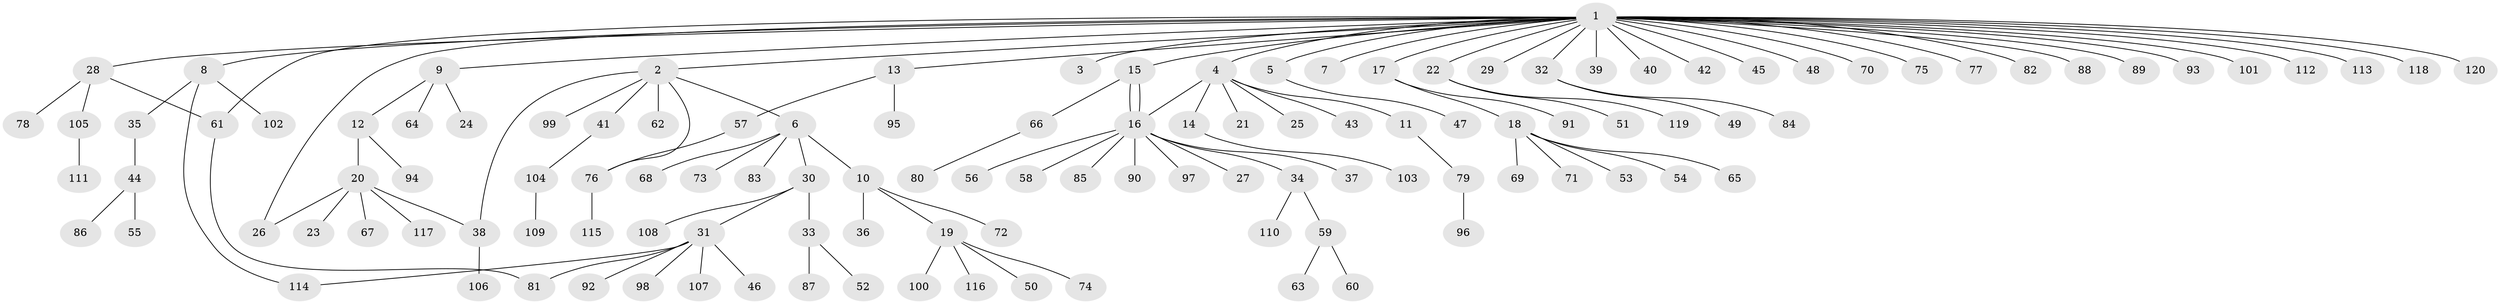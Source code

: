 // coarse degree distribution, {35: 0.010416666666666666, 6: 0.03125, 1: 0.6979166666666666, 5: 0.052083333333333336, 7: 0.010416666666666666, 2: 0.11458333333333333, 3: 0.0625, 4: 0.010416666666666666, 10: 0.010416666666666666}
// Generated by graph-tools (version 1.1) at 2025/51/02/27/25 19:51:59]
// undirected, 120 vertices, 127 edges
graph export_dot {
graph [start="1"]
  node [color=gray90,style=filled];
  1;
  2;
  3;
  4;
  5;
  6;
  7;
  8;
  9;
  10;
  11;
  12;
  13;
  14;
  15;
  16;
  17;
  18;
  19;
  20;
  21;
  22;
  23;
  24;
  25;
  26;
  27;
  28;
  29;
  30;
  31;
  32;
  33;
  34;
  35;
  36;
  37;
  38;
  39;
  40;
  41;
  42;
  43;
  44;
  45;
  46;
  47;
  48;
  49;
  50;
  51;
  52;
  53;
  54;
  55;
  56;
  57;
  58;
  59;
  60;
  61;
  62;
  63;
  64;
  65;
  66;
  67;
  68;
  69;
  70;
  71;
  72;
  73;
  74;
  75;
  76;
  77;
  78;
  79;
  80;
  81;
  82;
  83;
  84;
  85;
  86;
  87;
  88;
  89;
  90;
  91;
  92;
  93;
  94;
  95;
  96;
  97;
  98;
  99;
  100;
  101;
  102;
  103;
  104;
  105;
  106;
  107;
  108;
  109;
  110;
  111;
  112;
  113;
  114;
  115;
  116;
  117;
  118;
  119;
  120;
  1 -- 2;
  1 -- 3;
  1 -- 4;
  1 -- 5;
  1 -- 7;
  1 -- 8;
  1 -- 9;
  1 -- 13;
  1 -- 15;
  1 -- 17;
  1 -- 22;
  1 -- 26;
  1 -- 28;
  1 -- 29;
  1 -- 32;
  1 -- 39;
  1 -- 40;
  1 -- 42;
  1 -- 45;
  1 -- 48;
  1 -- 61;
  1 -- 70;
  1 -- 75;
  1 -- 77;
  1 -- 82;
  1 -- 88;
  1 -- 89;
  1 -- 93;
  1 -- 101;
  1 -- 112;
  1 -- 113;
  1 -- 118;
  1 -- 120;
  2 -- 6;
  2 -- 38;
  2 -- 41;
  2 -- 62;
  2 -- 76;
  2 -- 99;
  4 -- 11;
  4 -- 14;
  4 -- 16;
  4 -- 21;
  4 -- 25;
  4 -- 43;
  5 -- 47;
  6 -- 10;
  6 -- 30;
  6 -- 68;
  6 -- 73;
  6 -- 83;
  8 -- 35;
  8 -- 102;
  8 -- 114;
  9 -- 12;
  9 -- 24;
  9 -- 64;
  10 -- 19;
  10 -- 36;
  10 -- 72;
  11 -- 79;
  12 -- 20;
  12 -- 94;
  13 -- 57;
  13 -- 95;
  14 -- 103;
  15 -- 16;
  15 -- 16;
  15 -- 66;
  16 -- 27;
  16 -- 34;
  16 -- 37;
  16 -- 56;
  16 -- 58;
  16 -- 85;
  16 -- 90;
  16 -- 97;
  17 -- 18;
  17 -- 91;
  18 -- 53;
  18 -- 54;
  18 -- 65;
  18 -- 69;
  18 -- 71;
  19 -- 50;
  19 -- 74;
  19 -- 100;
  19 -- 116;
  20 -- 23;
  20 -- 26;
  20 -- 38;
  20 -- 67;
  20 -- 117;
  22 -- 51;
  22 -- 119;
  28 -- 61;
  28 -- 78;
  28 -- 105;
  30 -- 31;
  30 -- 33;
  30 -- 108;
  31 -- 46;
  31 -- 81;
  31 -- 92;
  31 -- 98;
  31 -- 107;
  31 -- 114;
  32 -- 49;
  32 -- 84;
  33 -- 52;
  33 -- 87;
  34 -- 59;
  34 -- 110;
  35 -- 44;
  38 -- 106;
  41 -- 104;
  44 -- 55;
  44 -- 86;
  57 -- 76;
  59 -- 60;
  59 -- 63;
  61 -- 81;
  66 -- 80;
  76 -- 115;
  79 -- 96;
  104 -- 109;
  105 -- 111;
}
